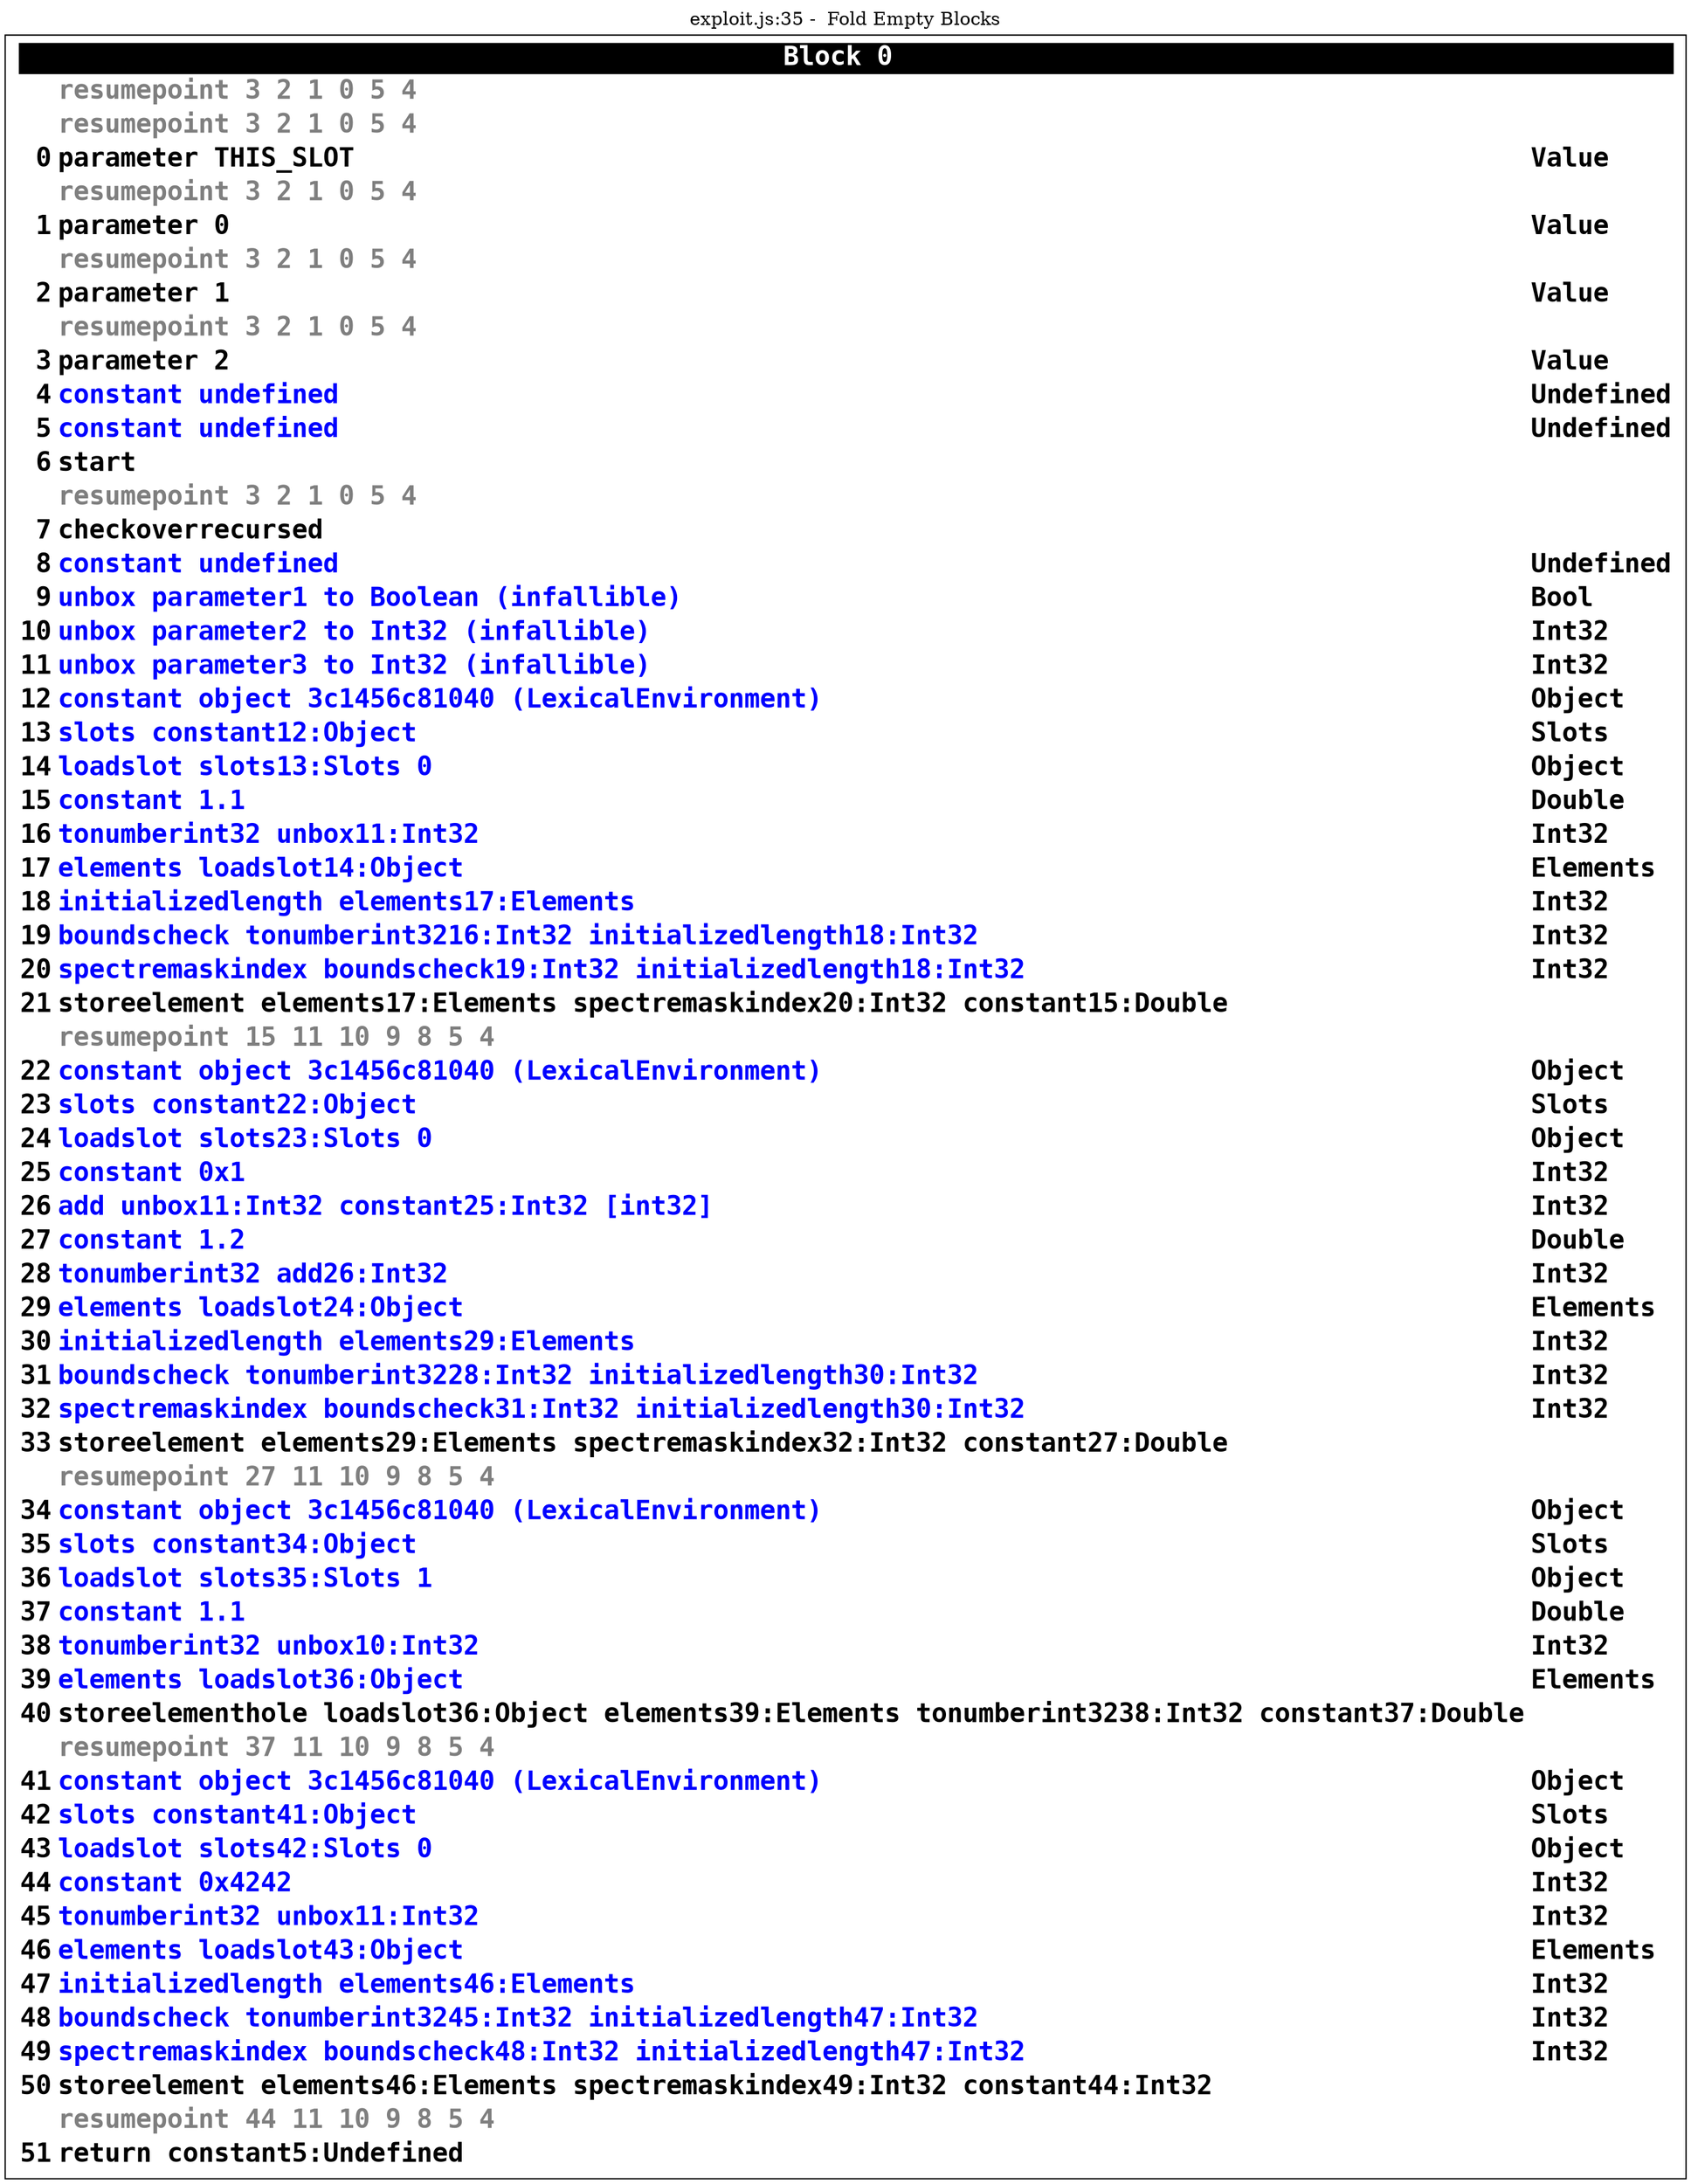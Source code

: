 digraph {
labelloc = t;
labelfontsize = 30;
label = "exploit.js:35 -  Fold Empty Blocks";
  rankdir=TB
  splines=true

  "Block0" [ shape=box fontsize=20 fontname="Consolas Bold" label=<<table border="0" cellborder="0" cellpadding="1"><tr><td align="center" bgcolor="black" colspan="3"><font color="white">Block 0 </font></td></tr><tr><td align="left"></td><td align="left"><font color="grey50">resumepoint 3 2 1 0 5 4 </font></td><td></td></tr><tr><td align="left"></td><td align="left"><font color="grey50">resumepoint 3 2 1 0 5 4 </font></td><td></td></tr><tr><td align="right" port="i0">0</td><td align="left">parameter THIS_SLOT</td><td align="left">Value</td></tr><tr><td align="left"></td><td align="left"><font color="grey50">resumepoint 3 2 1 0 5 4 </font></td><td></td></tr><tr><td align="right" port="i1">1</td><td align="left">parameter 0</td><td align="left">Value</td></tr><tr><td align="left"></td><td align="left"><font color="grey50">resumepoint 3 2 1 0 5 4 </font></td><td></td></tr><tr><td align="right" port="i2">2</td><td align="left">parameter 1</td><td align="left">Value</td></tr><tr><td align="left"></td><td align="left"><font color="grey50">resumepoint 3 2 1 0 5 4 </font></td><td></td></tr><tr><td align="right" port="i3">3</td><td align="left">parameter 2</td><td align="left">Value</td></tr><tr><td align="right" port="i4">4</td><td align="left"><font color="blue">constant undefined</font></td><td align="left">Undefined</td></tr><tr><td align="right" port="i5">5</td><td align="left"><font color="blue">constant undefined</font></td><td align="left">Undefined</td></tr><tr><td align="right" port="i6">6</td><td align="left">start</td></tr><tr><td align="left"></td><td align="left"><font color="grey50">resumepoint 3 2 1 0 5 4 </font></td><td></td></tr><tr><td align="right" port="i7">7</td><td align="left">checkoverrecursed</td></tr><tr><td align="right" port="i8">8</td><td align="left"><font color="blue">constant undefined</font></td><td align="left">Undefined</td></tr><tr><td align="right" port="i9">9</td><td align="left"><font color="blue">unbox parameter1 to Boolean (infallible)</font></td><td align="left">Bool</td></tr><tr><td align="right" port="i10">10</td><td align="left"><font color="blue">unbox parameter2 to Int32 (infallible)</font></td><td align="left">Int32</td></tr><tr><td align="right" port="i11">11</td><td align="left"><font color="blue">unbox parameter3 to Int32 (infallible)</font></td><td align="left">Int32</td></tr><tr><td align="right" port="i12">12</td><td align="left"><font color="blue">constant object 3c1456c81040 (LexicalEnvironment)</font></td><td align="left">Object</td></tr><tr><td align="right" port="i13">13</td><td align="left"><font color="blue">slots constant12:Object</font></td><td align="left">Slots</td></tr><tr><td align="right" port="i14">14</td><td align="left"><font color="blue">loadslot slots13:Slots 0</font></td><td align="left">Object</td></tr><tr><td align="right" port="i15">15</td><td align="left"><font color="blue">constant 1.1</font></td><td align="left">Double</td></tr><tr><td align="right" port="i16">16</td><td align="left"><font color="blue">tonumberint32 unbox11:Int32</font></td><td align="left">Int32</td></tr><tr><td align="right" port="i17">17</td><td align="left"><font color="blue">elements loadslot14:Object</font></td><td align="left">Elements</td></tr><tr><td align="right" port="i18">18</td><td align="left"><font color="blue">initializedlength elements17:Elements</font></td><td align="left">Int32</td></tr><tr><td align="right" port="i19">19</td><td align="left"><font color="blue">boundscheck tonumberint3216:Int32 initializedlength18:Int32</font></td><td align="left">Int32</td></tr><tr><td align="right" port="i20">20</td><td align="left"><font color="blue">spectremaskindex boundscheck19:Int32 initializedlength18:Int32</font></td><td align="left">Int32</td></tr><tr><td align="right" port="i21">21</td><td align="left">storeelement elements17:Elements spectremaskindex20:Int32 constant15:Double</td></tr><tr><td align="left"></td><td align="left"><font color="grey50">resumepoint 15 11 10 9 8 5 4 </font></td><td></td></tr><tr><td align="right" port="i22">22</td><td align="left"><font color="blue">constant object 3c1456c81040 (LexicalEnvironment)</font></td><td align="left">Object</td></tr><tr><td align="right" port="i23">23</td><td align="left"><font color="blue">slots constant22:Object</font></td><td align="left">Slots</td></tr><tr><td align="right" port="i24">24</td><td align="left"><font color="blue">loadslot slots23:Slots 0</font></td><td align="left">Object</td></tr><tr><td align="right" port="i25">25</td><td align="left"><font color="blue">constant 0x1</font></td><td align="left">Int32</td></tr><tr><td align="right" port="i26">26</td><td align="left"><font color="blue">add unbox11:Int32 constant25:Int32 [int32]</font></td><td align="left">Int32</td></tr><tr><td align="right" port="i27">27</td><td align="left"><font color="blue">constant 1.2</font></td><td align="left">Double</td></tr><tr><td align="right" port="i28">28</td><td align="left"><font color="blue">tonumberint32 add26:Int32</font></td><td align="left">Int32</td></tr><tr><td align="right" port="i29">29</td><td align="left"><font color="blue">elements loadslot24:Object</font></td><td align="left">Elements</td></tr><tr><td align="right" port="i30">30</td><td align="left"><font color="blue">initializedlength elements29:Elements</font></td><td align="left">Int32</td></tr><tr><td align="right" port="i31">31</td><td align="left"><font color="blue">boundscheck tonumberint3228:Int32 initializedlength30:Int32</font></td><td align="left">Int32</td></tr><tr><td align="right" port="i32">32</td><td align="left"><font color="blue">spectremaskindex boundscheck31:Int32 initializedlength30:Int32</font></td><td align="left">Int32</td></tr><tr><td align="right" port="i33">33</td><td align="left">storeelement elements29:Elements spectremaskindex32:Int32 constant27:Double</td></tr><tr><td align="left"></td><td align="left"><font color="grey50">resumepoint 27 11 10 9 8 5 4 </font></td><td></td></tr><tr><td align="right" port="i34">34</td><td align="left"><font color="blue">constant object 3c1456c81040 (LexicalEnvironment)</font></td><td align="left">Object</td></tr><tr><td align="right" port="i35">35</td><td align="left"><font color="blue">slots constant34:Object</font></td><td align="left">Slots</td></tr><tr><td align="right" port="i36">36</td><td align="left"><font color="blue">loadslot slots35:Slots 1</font></td><td align="left">Object</td></tr><tr><td align="right" port="i37">37</td><td align="left"><font color="blue">constant 1.1</font></td><td align="left">Double</td></tr><tr><td align="right" port="i38">38</td><td align="left"><font color="blue">tonumberint32 unbox10:Int32</font></td><td align="left">Int32</td></tr><tr><td align="right" port="i39">39</td><td align="left"><font color="blue">elements loadslot36:Object</font></td><td align="left">Elements</td></tr><tr><td align="right" port="i40">40</td><td align="left">storeelementhole loadslot36:Object elements39:Elements tonumberint3238:Int32 constant37:Double</td></tr><tr><td align="left"></td><td align="left"><font color="grey50">resumepoint 37 11 10 9 8 5 4 </font></td><td></td></tr><tr><td align="right" port="i41">41</td><td align="left"><font color="blue">constant object 3c1456c81040 (LexicalEnvironment)</font></td><td align="left">Object</td></tr><tr><td align="right" port="i42">42</td><td align="left"><font color="blue">slots constant41:Object</font></td><td align="left">Slots</td></tr><tr><td align="right" port="i43">43</td><td align="left"><font color="blue">loadslot slots42:Slots 0</font></td><td align="left">Object</td></tr><tr><td align="right" port="i44">44</td><td align="left"><font color="blue">constant 0x4242</font></td><td align="left">Int32</td></tr><tr><td align="right" port="i45">45</td><td align="left"><font color="blue">tonumberint32 unbox11:Int32</font></td><td align="left">Int32</td></tr><tr><td align="right" port="i46">46</td><td align="left"><font color="blue">elements loadslot43:Object</font></td><td align="left">Elements</td></tr><tr><td align="right" port="i47">47</td><td align="left"><font color="blue">initializedlength elements46:Elements</font></td><td align="left">Int32</td></tr><tr><td align="right" port="i48">48</td><td align="left"><font color="blue">boundscheck tonumberint3245:Int32 initializedlength47:Int32</font></td><td align="left">Int32</td></tr><tr><td align="right" port="i49">49</td><td align="left"><font color="blue">spectremaskindex boundscheck48:Int32 initializedlength47:Int32</font></td><td align="left">Int32</td></tr><tr><td align="right" port="i50">50</td><td align="left">storeelement elements46:Elements spectremaskindex49:Int32 constant44:Int32</td></tr><tr><td align="left"></td><td align="left"><font color="grey50">resumepoint 44 11 10 9 8 5 4 </font></td><td></td></tr><tr><td align="right" port="i51">51</td><td align="left">return constant5:Undefined</td></tr></table>> ] ;

}
